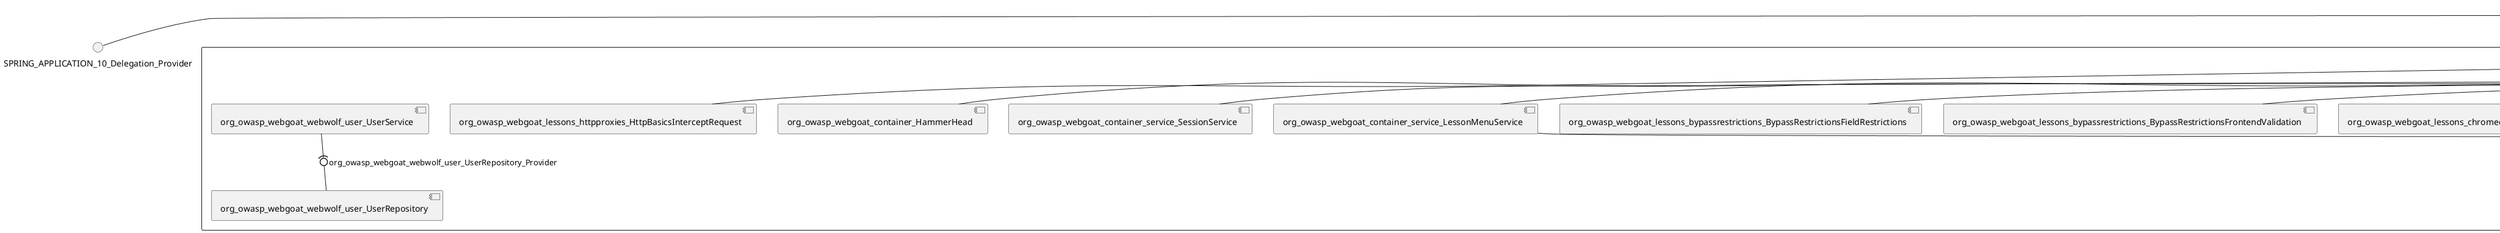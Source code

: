 @startuml
skinparam fixCircleLabelOverlapping true
skinparam componentStyle uml2
() SPRING_APPLICATION_10_Delegation_Provider
() SPRING_APPLICATION_11_Delegation_Provider
() SPRING_APPLICATION_2_Delegation_Provider
() SPRING_APPLICATION_3_Delegation_Provider
() SPRING_APPLICATION_4_Delegation_Provider
() SPRING_APPLICATION_5_Delegation_Provider
() SPRING_APPLICATION_6_Delegation_Provider
() SPRING_APPLICATION_7_Delegation_Provider
() SPRING_APPLICATION_8_Delegation_Provider
() SPRING_APPLICATION_9_Delegation_Provider
() SPRING_APPLICATION_BypassRestrictions_FieldRestrictions_POST_Delegation_Provider
() SPRING_APPLICATION_BypassRestrictions_frontendValidation_POST_Delegation_Provider
() SPRING_APPLICATION_ChromeDevTools_dummy_POST_Delegation_Provider
() SPRING_APPLICATION_ChromeDevTools_network_POST_Delegation_Provider
() SPRING_APPLICATION_CrossSiteScriptingStored_stored_xss_POST_Delegation_Provider
() SPRING_APPLICATION_CrossSiteScriptingStored_stored_xss_follow_up_POST_Delegation_Provider
() SPRING_APPLICATION_CrossSiteScripting_attack1_POST_Delegation_Provider
() SPRING_APPLICATION_CrossSiteScripting_attack3_POST_Delegation_Provider
() SPRING_APPLICATION_CrossSiteScripting_attack4_POST_Delegation_Provider
() SPRING_APPLICATION_CrossSiteScripting_attack5a_GET_Delegation_Provider
() SPRING_APPLICATION_CrossSiteScripting_attack6a_POST_Delegation_Provider
() SPRING_APPLICATION_CrossSiteScripting_dom_follow_up_POST_Delegation_Provider
() SPRING_APPLICATION_CrossSiteScripting_phone_home_xss_POST_Delegation_Provider
() SPRING_APPLICATION_CrossSiteScripting_quiz_GET_POST_Delegation_Provider
() SPRING_APPLICATION_Delegation_Provider
() SPRING_APPLICATION_GET_10_Delegation_Provider
() SPRING_APPLICATION_GET_11_Delegation_Provider
() SPRING_APPLICATION_GET_12_Delegation_Provider
() SPRING_APPLICATION_GET_13_Delegation_Provider
() SPRING_APPLICATION_GET_14_Delegation_Provider
() SPRING_APPLICATION_GET_2_Delegation_Provider
() SPRING_APPLICATION_GET_3_Delegation_Provider
() SPRING_APPLICATION_GET_4_Delegation_Provider
() SPRING_APPLICATION_GET_5_Delegation_Provider
() SPRING_APPLICATION_GET_6_Delegation_Provider
() SPRING_APPLICATION_GET_7_Delegation_Provider
() SPRING_APPLICATION_GET_8_Delegation_Provider
() SPRING_APPLICATION_GET_9_Delegation_Provider
() SPRING_APPLICATION_GET_Delegation_Provider
() SPRING_APPLICATION_HtmlTampering_task_POST_Delegation_Provider
() SPRING_APPLICATION_HttpBasics_attack1_POST_Delegation_Provider
() SPRING_APPLICATION_HttpBasics_attack2_POST_Delegation_Provider
() SPRING_APPLICATION_IDOR_diff_attributes_POST_Delegation_Provider
() SPRING_APPLICATION_IDOR_login_POST_Delegation_Provider
() SPRING_APPLICATION_IDOR_profile_alt_path_POST_Delegation_Provider
() SPRING_APPLICATION_InsecureDeserialization_task_POST_Delegation_Provider
() SPRING_APPLICATION_InsecureLogin_Delegation_Provider
() SPRING_APPLICATION_JWT_decode_POST_Delegation_Provider
() SPRING_APPLICATION_JWT_jku_Delegation_Provider
() SPRING_APPLICATION_JWT_kid_Delegation_Provider
() SPRING_APPLICATION_JWT_quiz_GET_POST_Delegation_Provider
() SPRING_APPLICATION_JWT_refresh_Delegation_Provider
() SPRING_APPLICATION_JWT_secret_POST_Delegation_Provider
() SPRING_APPLICATION_JWT_votings_Delegation_Provider
() SPRING_APPLICATION_LogSpoofing_log_bleeding_POST_Delegation_Provider
() SPRING_APPLICATION_LogSpoofing_log_spoofing_POST_Delegation_Provider
() SPRING_APPLICATION_POST_10_Delegation_Provider
() SPRING_APPLICATION_POST_11_Delegation_Provider
() SPRING_APPLICATION_POST_12_Delegation_Provider
() SPRING_APPLICATION_POST_13_Delegation_Provider
() SPRING_APPLICATION_POST_14_Delegation_Provider
() SPRING_APPLICATION_POST_15_Delegation_Provider
() SPRING_APPLICATION_POST_16_Delegation_Provider
() SPRING_APPLICATION_POST_17_Delegation_Provider
() SPRING_APPLICATION_POST_18_Delegation_Provider
() SPRING_APPLICATION_POST_2_Delegation_Provider
() SPRING_APPLICATION_POST_3_Delegation_Provider
() SPRING_APPLICATION_POST_4_Delegation_Provider
() SPRING_APPLICATION_POST_5_Delegation_Provider
() SPRING_APPLICATION_POST_6_Delegation_Provider
() SPRING_APPLICATION_POST_7_Delegation_Provider
() SPRING_APPLICATION_POST_8_Delegation_Provider
() SPRING_APPLICATION_POST_9_Delegation_Provider
() SPRING_APPLICATION_POST_Delegation_Provider
() SPRING_APPLICATION_PUT_Delegation_Provider
() SPRING_APPLICATION_PasswordReset_ForgotPassword_create_password_reset_link_POST_Delegation_Provider
() SPRING_APPLICATION_PasswordReset_SecurityQuestions_POST_Delegation_Provider
() SPRING_APPLICATION_PasswordReset_reset_Delegation_Provider
() SPRING_APPLICATION_PasswordReset_simple_mail_reset_POST_Delegation_Provider
() SPRING_APPLICATION_PathTraversal_profile_picture_GET_Delegation_Provider
() SPRING_APPLICATION_PathTraversal_profile_picture_fix_GET_Delegation_Provider
() SPRING_APPLICATION_PathTraversal_profile_upload_POST_Delegation_Provider
() SPRING_APPLICATION_PathTraversal_profile_upload_fix_POST_Delegation_Provider
() SPRING_APPLICATION_PathTraversal_profile_upload_remove_user_input_POST_Delegation_Provider
() SPRING_APPLICATION_PathTraversal_random_POST_Delegation_Provider
() SPRING_APPLICATION_PathTraversal_random_picture_GET_Delegation_Provider
() SPRING_APPLICATION_PathTraversal_zip_slip_Delegation_Provider
() SPRING_APPLICATION_SSRF_task1_POST_Delegation_Provider
() SPRING_APPLICATION_SSRF_task2_POST_Delegation_Provider
() SPRING_APPLICATION_SecurePasswords_assignment_POST_Delegation_Provider
() SPRING_APPLICATION_SqlInjectionAdvanced_attack6a_POST_Delegation_Provider
() SPRING_APPLICATION_SqlInjectionAdvanced_attack6b_POST_Delegation_Provider
() SPRING_APPLICATION_SqlInjectionAdvanced_challenge_Login_POST_Delegation_Provider
() SPRING_APPLICATION_SqlInjectionAdvanced_challenge_PUT_Delegation_Provider
() SPRING_APPLICATION_SqlInjectionAdvanced_quiz_GET_POST_Delegation_Provider
() SPRING_APPLICATION_SqlInjectionMitigations_attack10a_POST_Delegation_Provider
() SPRING_APPLICATION_SqlInjectionMitigations_attack10b_POST_Delegation_Provider
() SPRING_APPLICATION_SqlInjectionMitigations_attack12a_POST_Delegation_Provider
() SPRING_APPLICATION_SqlInjectionMitigations_servers_GET_Delegation_Provider
() SPRING_APPLICATION_SqlInjection_assignment5a_POST_Delegation_Provider
() SPRING_APPLICATION_SqlInjection_assignment5b_POST_Delegation_Provider
() SPRING_APPLICATION_SqlInjection_attack10_POST_Delegation_Provider
() SPRING_APPLICATION_SqlInjection_attack2_POST_Delegation_Provider
() SPRING_APPLICATION_SqlInjection_attack3_POST_Delegation_Provider
() SPRING_APPLICATION_SqlInjection_attack4_POST_Delegation_Provider
() SPRING_APPLICATION_SqlInjection_attack5_POST_Delegation_Provider
() SPRING_APPLICATION_SqlInjection_attack8_POST_Delegation_Provider
() SPRING_APPLICATION_SqlInjection_attack9_POST_Delegation_Provider
() SPRING_APPLICATION_SqlOnlyInputValidationOnKeywords_attack_POST_Delegation_Provider
() SPRING_APPLICATION_SqlOnlyInputValidation_attack_POST_Delegation_Provider
() SPRING_APPLICATION_VulnerableComponents_attack1_POST_Delegation_Provider
() SPRING_APPLICATION_WebWolf_GET_Delegation_Provider
() SPRING_APPLICATION_WebWolf_landing_Delegation_Provider
() SPRING_APPLICATION_WebWolf_mail_Delegation_Provider
() SPRING_APPLICATION_challenge_1_POST_Delegation_Provider
() SPRING_APPLICATION_challenge_5_POST_Delegation_Provider
() SPRING_APPLICATION_challenge_7_Delegation_Provider
() SPRING_APPLICATION_challenge_8_Delegation_Provider
() SPRING_APPLICATION_challenge_logo_Delegation_Provider
() SPRING_APPLICATION_cia_quiz_GET_POST_Delegation_Provider
() SPRING_APPLICATION_clientSideFiltering_attack1_POST_Delegation_Provider
() SPRING_APPLICATION_clientSideFiltering_challenge_store_coupons_GET_Delegation_Provider
() SPRING_APPLICATION_clientSideFiltering_getItForFree_POST_Delegation_Provider
() SPRING_APPLICATION_clientSideFiltering_salaries_GET_Delegation_Provider
() SPRING_APPLICATION_crypto_encoding_basic_auth_POST_Delegation_Provider
() SPRING_APPLICATION_crypto_encoding_xor_POST_Delegation_Provider
() SPRING_APPLICATION_crypto_hashing_POST_Delegation_Provider
() SPRING_APPLICATION_crypto_secure_defaults_POST_Delegation_Provider
() SPRING_APPLICATION_crypto_signing_verify_POST_Delegation_Provider
() SPRING_APPLICATION_csrf_feedback_message_POST_Delegation_Provider
() SPRING_APPLICATION_csrf_review_POST_Delegation_Provider
() SPRING_APPLICATION_files_GET_Delegation_Provider
() SPRING_APPLICATION_fileupload_POST_Delegation_Provider
() SPRING_APPLICATION_jwt_Delegation_Provider
() SPRING_APPLICATION_landing_Delegation_Provider
() SPRING_APPLICATION_lesson_template_Delegation_Provider
() SPRING_APPLICATION_login_oauth_mvc_GET_Delegation_Provider
() SPRING_APPLICATION_mail_DELETE_GET_POST_Delegation_Provider
() SPRING_APPLICATION_register_mvc_POST_Delegation_Provider
() SPRING_APPLICATION_registration_GET_Delegation_Provider
() SPRING_APPLICATION_requests_GET_Delegation_Provider
() SPRING_APPLICATION_scoreboard_data_GET_Delegation_Provider
() SPRING_APPLICATION_server_directory_GET_Delegation_Provider
() SPRING_APPLICATION_service_debug_labels_mvc_Delegation_Provider
() SPRING_APPLICATION_service_lessonoverview_mvc_GET_Delegation_Provider
() SPRING_APPLICATION_xxe_comments_GET_Delegation_Provider
rectangle System {
[org_owasp_webgoat_container_HammerHead] [[webgoat-webgoat.repository#_yXKH-KxnEe-xWdSGzVNTvw]]
[org_owasp_webgoat_container_WebWolfRedirect] [[webgoat-webgoat.repository#_yXKH-KxnEe-xWdSGzVNTvw]]
[org_owasp_webgoat_container_controller_StartLesson] [[webgoat-webgoat.repository#_yXKH-KxnEe-xWdSGzVNTvw]]
[org_owasp_webgoat_container_controller_Welcome] [[webgoat-webgoat.repository#_yXKH-KxnEe-xWdSGzVNTvw]]
[org_owasp_webgoat_container_i18n_PluginMessages_Provider] [[webgoat-webgoat.repository#_yXKH-KxnEe-xWdSGzVNTvw]]
[org_owasp_webgoat_container_report_ReportCardController] [[webgoat-webgoat.repository#_yXKH-KxnEe-xWdSGzVNTvw]]
[org_owasp_webgoat_container_service_EnvironmentService] [[webgoat-webgoat.repository#_yXKH-KxnEe-xWdSGzVNTvw]]
[org_owasp_webgoat_container_service_HintService] [[webgoat-webgoat.repository#_yXKH-KxnEe-xWdSGzVNTvw]]
[org_owasp_webgoat_container_service_LabelDebugService] [[webgoat-webgoat.repository#_yXKH-KxnEe-xWdSGzVNTvw]]
[org_owasp_webgoat_container_service_LabelService] [[webgoat-webgoat.repository#_yXKH-KxnEe-xWdSGzVNTvw]]
[org_owasp_webgoat_container_service_LessonInfoService] [[webgoat-webgoat.repository#_yXKH-KxnEe-xWdSGzVNTvw]]
[org_owasp_webgoat_container_service_LessonMenuService] [[webgoat-webgoat.repository#_yXKH-KxnEe-xWdSGzVNTvw]]
[org_owasp_webgoat_container_service_LessonProgressService] [[webgoat-webgoat.repository#_yXKH-KxnEe-xWdSGzVNTvw]]
[org_owasp_webgoat_container_service_RestartLessonService] [[webgoat-webgoat.repository#_yXKH-KxnEe-xWdSGzVNTvw]]
[org_owasp_webgoat_container_service_SessionService] [[webgoat-webgoat.repository#_yXKH-KxnEe-xWdSGzVNTvw]]
[org_owasp_webgoat_container_session_LessonSession_Provider] [[webgoat-webgoat.repository#_yXKH-KxnEe-xWdSGzVNTvw]]
[org_owasp_webgoat_container_users_RegistrationController] [[webgoat-webgoat.repository#_yXKH-KxnEe-xWdSGzVNTvw]]
[org_owasp_webgoat_container_users_Scoreboard] [[webgoat-webgoat.repository#_yXKH-KxnEe-xWdSGzVNTvw]]
[org_owasp_webgoat_container_users_UserProgressRepository] [[webgoat-webgoat.repository#_yXKH-KxnEe-xWdSGzVNTvw]]
[org_owasp_webgoat_container_users_UserRepository] [[webgoat-webgoat.repository#_yXKH-KxnEe-xWdSGzVNTvw]]
[org_owasp_webgoat_container_users_UserService] [[webgoat-webgoat.repository#_yXKH-KxnEe-xWdSGzVNTvw]]
[org_owasp_webgoat_lessons_authbypass_VerifyAccount] [[webgoat-webgoat.repository#_yXKH-KxnEe-xWdSGzVNTvw]]
[org_owasp_webgoat_lessons_bypassrestrictions_BypassRestrictionsFieldRestrictions] [[webgoat-webgoat.repository#_yXKH-KxnEe-xWdSGzVNTvw]]
[org_owasp_webgoat_lessons_bypassrestrictions_BypassRestrictionsFrontendValidation] [[webgoat-webgoat.repository#_yXKH-KxnEe-xWdSGzVNTvw]]
[org_owasp_webgoat_lessons_challenges_FlagController] [[webgoat-webgoat.repository#_yXKH-KxnEe-xWdSGzVNTvw]]
[org_owasp_webgoat_lessons_challenges_challenge1_Assignment1] [[webgoat-webgoat.repository#_yXKH-KxnEe-xWdSGzVNTvw]]
[org_owasp_webgoat_lessons_challenges_challenge1_ImageServlet] [[webgoat-webgoat.repository#_yXKH-KxnEe-xWdSGzVNTvw]]
[org_owasp_webgoat_lessons_challenges_challenge5_Assignment5] [[webgoat-webgoat.repository#_yXKH-KxnEe-xWdSGzVNTvw]]
[org_owasp_webgoat_lessons_challenges_challenge7_Assignment7] [[webgoat-webgoat.repository#_yXKH-KxnEe-xWdSGzVNTvw]]
[org_owasp_webgoat_lessons_challenges_challenge8_Assignment8] [[webgoat-webgoat.repository#_yXKH-KxnEe-xWdSGzVNTvw]]
[org_owasp_webgoat_lessons_chromedevtools_NetworkDummy] [[webgoat-webgoat.repository#_yXKH-KxnEe-xWdSGzVNTvw]]
[org_owasp_webgoat_lessons_chromedevtools_NetworkLesson] [[webgoat-webgoat.repository#_yXKH-KxnEe-xWdSGzVNTvw]]
[org_owasp_webgoat_lessons_cia_CIAQuiz] [[webgoat-webgoat.repository#_yXKH-KxnEe-xWdSGzVNTvw]]
[org_owasp_webgoat_lessons_clientsidefiltering_ClientSideFilteringAssignment] [[webgoat-webgoat.repository#_yXKH-KxnEe-xWdSGzVNTvw]]
[org_owasp_webgoat_lessons_clientsidefiltering_ClientSideFilteringFreeAssignment] [[webgoat-webgoat.repository#_yXKH-KxnEe-xWdSGzVNTvw]]
[org_owasp_webgoat_lessons_clientsidefiltering_Salaries] [[webgoat-webgoat.repository#_yXKH-KxnEe-xWdSGzVNTvw]]
[org_owasp_webgoat_lessons_clientsidefiltering_ShopEndpoint] [[webgoat-webgoat.repository#_yXKH-KxnEe-xWdSGzVNTvw]]
[org_owasp_webgoat_lessons_cryptography_EncodingAssignment] [[webgoat-webgoat.repository#_yXKH-KxnEe-xWdSGzVNTvw]]
[org_owasp_webgoat_lessons_cryptography_HashingAssignment] [[webgoat-webgoat.repository#_yXKH-KxnEe-xWdSGzVNTvw]]
[org_owasp_webgoat_lessons_cryptography_SecureDefaultsAssignment] [[webgoat-webgoat.repository#_yXKH-KxnEe-xWdSGzVNTvw]]
[org_owasp_webgoat_lessons_cryptography_SigningAssignment] [[webgoat-webgoat.repository#_yXKH-KxnEe-xWdSGzVNTvw]]
[org_owasp_webgoat_lessons_cryptography_XOREncodingAssignment] [[webgoat-webgoat.repository#_yXKH-KxnEe-xWdSGzVNTvw]]
[org_owasp_webgoat_lessons_csrf_CSRFConfirmFlag1] [[webgoat-webgoat.repository#_yXKH-KxnEe-xWdSGzVNTvw]]
[org_owasp_webgoat_lessons_csrf_CSRFFeedback] [[webgoat-webgoat.repository#_yXKH-KxnEe-xWdSGzVNTvw]]
[org_owasp_webgoat_lessons_csrf_CSRFGetFlag] [[webgoat-webgoat.repository#_yXKH-KxnEe-xWdSGzVNTvw]]
[org_owasp_webgoat_lessons_csrf_CSRFLogin] [[webgoat-webgoat.repository#_yXKH-KxnEe-xWdSGzVNTvw]]
[org_owasp_webgoat_lessons_csrf_ForgedReviews] [[webgoat-webgoat.repository#_yXKH-KxnEe-xWdSGzVNTvw]]
[org_owasp_webgoat_lessons_csrf_ObjectMapper_Provider] [[webgoat-webgoat.repository#_yXKH-KxnEe-xWdSGzVNTvw]]
[org_owasp_webgoat_lessons_deserialization_InsecureDeserializationTask] [[webgoat-webgoat.repository#_yXKH-KxnEe-xWdSGzVNTvw]]
[org_owasp_webgoat_lessons_hijacksession_HijackSessionAssignment] [[webgoat-webgoat.repository#_yXKH-KxnEe-xWdSGzVNTvw]]
[org_owasp_webgoat_lessons_hijacksession_cas_HijackSessionAuthenticationProvider] [[webgoat-webgoat.repository#_yXKH-KxnEe-xWdSGzVNTvw]]
[org_owasp_webgoat_lessons_htmltampering_HtmlTamperingTask] [[webgoat-webgoat.repository#_yXKH-KxnEe-xWdSGzVNTvw]]
[org_owasp_webgoat_lessons_httpbasics_HttpBasicsLesson] [[webgoat-webgoat.repository#_yXKH-KxnEe-xWdSGzVNTvw]]
[org_owasp_webgoat_lessons_httpbasics_HttpBasicsQuiz] [[webgoat-webgoat.repository#_yXKH-KxnEe-xWdSGzVNTvw]]
[org_owasp_webgoat_lessons_httpproxies_HttpBasicsInterceptRequest] [[webgoat-webgoat.repository#_yXKH-KxnEe-xWdSGzVNTvw]]
[org_owasp_webgoat_lessons_idor_IDORDiffAttributes] [[webgoat-webgoat.repository#_yXKH-KxnEe-xWdSGzVNTvw]]
[org_owasp_webgoat_lessons_idor_IDOREditOtherProfile] [[webgoat-webgoat.repository#_yXKH-KxnEe-xWdSGzVNTvw]]
[org_owasp_webgoat_lessons_idor_IDORLogin] [[webgoat-webgoat.repository#_yXKH-KxnEe-xWdSGzVNTvw]]
[org_owasp_webgoat_lessons_idor_IDORViewOtherProfile] [[webgoat-webgoat.repository#_yXKH-KxnEe-xWdSGzVNTvw]]
[org_owasp_webgoat_lessons_idor_IDORViewOwnProfile] [[webgoat-webgoat.repository#_yXKH-KxnEe-xWdSGzVNTvw]]
[org_owasp_webgoat_lessons_idor_IDORViewOwnProfileAltUrl] [[webgoat-webgoat.repository#_yXKH-KxnEe-xWdSGzVNTvw]]
[org_owasp_webgoat_lessons_insecurelogin_InsecureLoginTask] [[webgoat-webgoat.repository#_yXKH-KxnEe-xWdSGzVNTvw]]
[org_owasp_webgoat_lessons_jwt_JWTDecodeEndpoint] [[webgoat-webgoat.repository#_yXKH-KxnEe-xWdSGzVNTvw]]
[org_owasp_webgoat_lessons_jwt_JWTQuiz] [[webgoat-webgoat.repository#_yXKH-KxnEe-xWdSGzVNTvw]]
[org_owasp_webgoat_lessons_jwt_JWTRefreshEndpoint] [[webgoat-webgoat.repository#_yXKH-KxnEe-xWdSGzVNTvw]]
[org_owasp_webgoat_lessons_jwt_JWTSecretKeyEndpoint] [[webgoat-webgoat.repository#_yXKH-KxnEe-xWdSGzVNTvw]]
[org_owasp_webgoat_lessons_jwt_JWTVotesEndpoint] [[webgoat-webgoat.repository#_yXKH-KxnEe-xWdSGzVNTvw]]
[org_owasp_webgoat_lessons_jwt_claimmisuse_JWTHeaderJKUEndpoint] [[webgoat-webgoat.repository#_yXKH-KxnEe-xWdSGzVNTvw]]
[org_owasp_webgoat_lessons_jwt_claimmisuse_JWTHeaderKIDEndpoint] [[webgoat-webgoat.repository#_yXKH-KxnEe-xWdSGzVNTvw]]
[org_owasp_webgoat_lessons_lessontemplate_SampleAttack] [[webgoat-webgoat.repository#_yXKH-KxnEe-xWdSGzVNTvw]]
[org_owasp_webgoat_lessons_logging_LogBleedingTask] [[webgoat-webgoat.repository#_yXKH-KxnEe-xWdSGzVNTvw]]
[org_owasp_webgoat_lessons_logging_LogSpoofingTask] [[webgoat-webgoat.repository#_yXKH-KxnEe-xWdSGzVNTvw]]
[org_owasp_webgoat_lessons_missingac_MissingFunctionACHiddenMenus] [[webgoat-webgoat.repository#_yXKH-KxnEe-xWdSGzVNTvw]]
[org_owasp_webgoat_lessons_missingac_MissingFunctionACUsers] [[webgoat-webgoat.repository#_yXKH-KxnEe-xWdSGzVNTvw]]
[org_owasp_webgoat_lessons_missingac_MissingFunctionACYourHash] [[webgoat-webgoat.repository#_yXKH-KxnEe-xWdSGzVNTvw]]
[org_owasp_webgoat_lessons_missingac_MissingFunctionACYourHashAdmin] [[webgoat-webgoat.repository#_yXKH-KxnEe-xWdSGzVNTvw]]
[org_owasp_webgoat_lessons_passwordreset_QuestionsAssignment] [[webgoat-webgoat.repository#_yXKH-KxnEe-xWdSGzVNTvw]]
[org_owasp_webgoat_lessons_passwordreset_ResetLinkAssignment] [[webgoat-webgoat.repository#_yXKH-KxnEe-xWdSGzVNTvw]]
[org_owasp_webgoat_lessons_passwordreset_ResetLinkAssignmentForgotPassword] [[webgoat-webgoat.repository#_yXKH-KxnEe-xWdSGzVNTvw]]
[org_owasp_webgoat_lessons_passwordreset_SecurityQuestionAssignment] [[webgoat-webgoat.repository#_yXKH-KxnEe-xWdSGzVNTvw]]
[org_owasp_webgoat_lessons_passwordreset_SimpleMailAssignment] [[webgoat-webgoat.repository#_yXKH-KxnEe-xWdSGzVNTvw]]
[org_owasp_webgoat_lessons_passwordreset_TriedQuestions] [[webgoat-webgoat.repository#_yXKH-KxnEe-xWdSGzVNTvw]]
[org_owasp_webgoat_lessons_pathtraversal_ProfileUpload] [[webgoat-webgoat.repository#_yXKH-KxnEe-xWdSGzVNTvw]]
[org_owasp_webgoat_lessons_pathtraversal_ProfileUploadFix] [[webgoat-webgoat.repository#_yXKH-KxnEe-xWdSGzVNTvw]]
[org_owasp_webgoat_lessons_pathtraversal_ProfileUploadRemoveUserInput] [[webgoat-webgoat.repository#_yXKH-KxnEe-xWdSGzVNTvw]]
[org_owasp_webgoat_lessons_pathtraversal_ProfileUploadRetrieval] [[webgoat-webgoat.repository#_yXKH-KxnEe-xWdSGzVNTvw]]
[org_owasp_webgoat_lessons_pathtraversal_ProfileZipSlip] [[webgoat-webgoat.repository#_yXKH-KxnEe-xWdSGzVNTvw]]
[org_owasp_webgoat_lessons_securepasswords_SecurePasswordsAssignment] [[webgoat-webgoat.repository#_yXKH-KxnEe-xWdSGzVNTvw]]
[org_owasp_webgoat_lessons_spoofcookie_SpoofCookieAssignment] [[webgoat-webgoat.repository#_yXKH-KxnEe-xWdSGzVNTvw]]
[org_owasp_webgoat_lessons_sqlinjection_advanced_SqlInjectionChallenge] [[webgoat-webgoat.repository#_yXKH-KxnEe-xWdSGzVNTvw]]
[org_owasp_webgoat_lessons_sqlinjection_advanced_SqlInjectionChallengeLogin] [[webgoat-webgoat.repository#_yXKH-KxnEe-xWdSGzVNTvw]]
[org_owasp_webgoat_lessons_sqlinjection_advanced_SqlInjectionLesson6a] [[webgoat-webgoat.repository#_yXKH-KxnEe-xWdSGzVNTvw]]
[org_owasp_webgoat_lessons_sqlinjection_advanced_SqlInjectionLesson6b] [[webgoat-webgoat.repository#_yXKH-KxnEe-xWdSGzVNTvw]]
[org_owasp_webgoat_lessons_sqlinjection_advanced_SqlInjectionQuiz] [[webgoat-webgoat.repository#_yXKH-KxnEe-xWdSGzVNTvw]]
[org_owasp_webgoat_lessons_sqlinjection_introduction_SqlInjectionLesson10] [[webgoat-webgoat.repository#_yXKH-KxnEe-xWdSGzVNTvw]]
[org_owasp_webgoat_lessons_sqlinjection_introduction_SqlInjectionLesson2] [[webgoat-webgoat.repository#_yXKH-KxnEe-xWdSGzVNTvw]]
[org_owasp_webgoat_lessons_sqlinjection_introduction_SqlInjectionLesson3] [[webgoat-webgoat.repository#_yXKH-KxnEe-xWdSGzVNTvw]]
[org_owasp_webgoat_lessons_sqlinjection_introduction_SqlInjectionLesson4] [[webgoat-webgoat.repository#_yXKH-KxnEe-xWdSGzVNTvw]]
[org_owasp_webgoat_lessons_sqlinjection_introduction_SqlInjectionLesson5] [[webgoat-webgoat.repository#_yXKH-KxnEe-xWdSGzVNTvw]]
[org_owasp_webgoat_lessons_sqlinjection_introduction_SqlInjectionLesson5a] [[webgoat-webgoat.repository#_yXKH-KxnEe-xWdSGzVNTvw]]
[org_owasp_webgoat_lessons_sqlinjection_introduction_SqlInjectionLesson5b] [[webgoat-webgoat.repository#_yXKH-KxnEe-xWdSGzVNTvw]]
[org_owasp_webgoat_lessons_sqlinjection_introduction_SqlInjectionLesson8] [[webgoat-webgoat.repository#_yXKH-KxnEe-xWdSGzVNTvw]]
[org_owasp_webgoat_lessons_sqlinjection_introduction_SqlInjectionLesson9] [[webgoat-webgoat.repository#_yXKH-KxnEe-xWdSGzVNTvw]]
[org_owasp_webgoat_lessons_sqlinjection_mitigation_Servers] [[webgoat-webgoat.repository#_yXKH-KxnEe-xWdSGzVNTvw]]
[org_owasp_webgoat_lessons_sqlinjection_mitigation_SqlInjectionLesson10a] [[webgoat-webgoat.repository#_yXKH-KxnEe-xWdSGzVNTvw]]
[org_owasp_webgoat_lessons_sqlinjection_mitigation_SqlInjectionLesson10b] [[webgoat-webgoat.repository#_yXKH-KxnEe-xWdSGzVNTvw]]
[org_owasp_webgoat_lessons_sqlinjection_mitigation_SqlInjectionLesson13] [[webgoat-webgoat.repository#_yXKH-KxnEe-xWdSGzVNTvw]]
[org_owasp_webgoat_lessons_sqlinjection_mitigation_SqlOnlyInputValidation] [[webgoat-webgoat.repository#_yXKH-KxnEe-xWdSGzVNTvw]]
[org_owasp_webgoat_lessons_sqlinjection_mitigation_SqlOnlyInputValidationOnKeywords] [[webgoat-webgoat.repository#_yXKH-KxnEe-xWdSGzVNTvw]]
[org_owasp_webgoat_lessons_ssrf_SSRFTask1] [[webgoat-webgoat.repository#_yXKH-KxnEe-xWdSGzVNTvw]]
[org_owasp_webgoat_lessons_ssrf_SSRFTask2] [[webgoat-webgoat.repository#_yXKH-KxnEe-xWdSGzVNTvw]]
[org_owasp_webgoat_lessons_vulnerablecomponents_VulnerableComponentsLesson] [[webgoat-webgoat.repository#_yXKH-KxnEe-xWdSGzVNTvw]]
[org_owasp_webgoat_lessons_webwolfintroduction_LandingAssignment] [[webgoat-webgoat.repository#_yXKH-KxnEe-xWdSGzVNTvw]]
[org_owasp_webgoat_lessons_webwolfintroduction_MailAssignment] [[webgoat-webgoat.repository#_yXKH-KxnEe-xWdSGzVNTvw]]
[org_owasp_webgoat_lessons_xss_CrossSiteScriptingLesson1] [[webgoat-webgoat.repository#_yXKH-KxnEe-xWdSGzVNTvw]]
[org_owasp_webgoat_lessons_xss_CrossSiteScriptingLesson5a] [[webgoat-webgoat.repository#_yXKH-KxnEe-xWdSGzVNTvw]]
[org_owasp_webgoat_lessons_xss_CrossSiteScriptingLesson6a] [[webgoat-webgoat.repository#_yXKH-KxnEe-xWdSGzVNTvw]]
[org_owasp_webgoat_lessons_xss_CrossSiteScriptingQuiz] [[webgoat-webgoat.repository#_yXKH-KxnEe-xWdSGzVNTvw]]
[org_owasp_webgoat_lessons_xss_DOMCrossSiteScripting] [[webgoat-webgoat.repository#_yXKH-KxnEe-xWdSGzVNTvw]]
[org_owasp_webgoat_lessons_xss_DOMCrossSiteScriptingVerifier] [[webgoat-webgoat.repository#_yXKH-KxnEe-xWdSGzVNTvw]]
[org_owasp_webgoat_lessons_xss_mitigation_CrossSiteScriptingLesson3] [[webgoat-webgoat.repository#_yXKH-KxnEe-xWdSGzVNTvw]]
[org_owasp_webgoat_lessons_xss_mitigation_CrossSiteScriptingLesson4] [[webgoat-webgoat.repository#_yXKH-KxnEe-xWdSGzVNTvw]]
[org_owasp_webgoat_lessons_xss_stored_StoredCrossSiteScriptingVerifier] [[webgoat-webgoat.repository#_yXKH-KxnEe-xWdSGzVNTvw]]
[org_owasp_webgoat_lessons_xss_stored_StoredXssComments] [[webgoat-webgoat.repository#_yXKH-KxnEe-xWdSGzVNTvw]]
[org_owasp_webgoat_lessons_xxe_BlindSendFileAssignment] [[webgoat-webgoat.repository#_yXKH-KxnEe-xWdSGzVNTvw]]
[org_owasp_webgoat_lessons_xxe_CommentsEndpoint] [[webgoat-webgoat.repository#_yXKH-KxnEe-xWdSGzVNTvw]]
[org_owasp_webgoat_lessons_xxe_ContentTypeAssignment] [[webgoat-webgoat.repository#_yXKH-KxnEe-xWdSGzVNTvw]]
[org_owasp_webgoat_lessons_xxe_SimpleXXE] [[webgoat-webgoat.repository#_yXKH-KxnEe-xWdSGzVNTvw]]
[org_owasp_webgoat_webwolf_FileServer] [[webgoat-webgoat.repository#_yXKH-KxnEe-xWdSGzVNTvw]]
[org_owasp_webgoat_webwolf_jwt_JWTController] [[webgoat-webgoat.repository#_yXKH-KxnEe-xWdSGzVNTvw]]
[org_owasp_webgoat_webwolf_mailbox_MailboxController] [[webgoat-webgoat.repository#_yXKH-KxnEe-xWdSGzVNTvw]]
[org_owasp_webgoat_webwolf_mailbox_MailboxRepository] [[webgoat-webgoat.repository#_yXKH-KxnEe-xWdSGzVNTvw]]
[org_owasp_webgoat_webwolf_requests_LandingPage] [[webgoat-webgoat.repository#_yXKH-KxnEe-xWdSGzVNTvw]]
[org_owasp_webgoat_webwolf_requests_Requests] [[webgoat-webgoat.repository#_yXKH-KxnEe-xWdSGzVNTvw]]
[org_owasp_webgoat_webwolf_user_UserRepository] [[webgoat-webgoat.repository#_yXKH-KxnEe-xWdSGzVNTvw]]
[org_owasp_webgoat_webwolf_user_UserService] [[webgoat-webgoat.repository#_yXKH-KxnEe-xWdSGzVNTvw]]
port SPRING_APPLICATION_10_Provider
SPRING_APPLICATION_10_Delegation_Provider - SPRING_APPLICATION_10_Provider
SPRING_APPLICATION_10_Provider - [org_owasp_webgoat_webwolf_FileServer]
port SPRING_APPLICATION_11_Provider
SPRING_APPLICATION_11_Delegation_Provider - SPRING_APPLICATION_11_Provider
SPRING_APPLICATION_11_Provider - [org_owasp_webgoat_container_service_LabelDebugService]
port SPRING_APPLICATION_2_Provider
SPRING_APPLICATION_2_Delegation_Provider - SPRING_APPLICATION_2_Provider
SPRING_APPLICATION_2_Provider - [org_owasp_webgoat_lessons_httpproxies_HttpBasicsInterceptRequest]
port SPRING_APPLICATION_3_Provider
SPRING_APPLICATION_3_Delegation_Provider - SPRING_APPLICATION_3_Provider
SPRING_APPLICATION_3_Provider - [org_owasp_webgoat_lessons_cryptography_HashingAssignment]
port SPRING_APPLICATION_4_Provider
SPRING_APPLICATION_4_Delegation_Provider - SPRING_APPLICATION_4_Provider
SPRING_APPLICATION_4_Provider - [org_owasp_webgoat_container_HammerHead]
port SPRING_APPLICATION_5_Provider
SPRING_APPLICATION_5_Delegation_Provider - SPRING_APPLICATION_5_Provider
SPRING_APPLICATION_5_Provider - [org_owasp_webgoat_container_service_SessionService]
port SPRING_APPLICATION_6_Provider
SPRING_APPLICATION_6_Delegation_Provider - SPRING_APPLICATION_6_Provider
SPRING_APPLICATION_6_Provider - [org_owasp_webgoat_container_service_LessonMenuService]
port SPRING_APPLICATION_7_Provider
SPRING_APPLICATION_7_Delegation_Provider - SPRING_APPLICATION_7_Provider
SPRING_APPLICATION_7_Provider - [org_owasp_webgoat_lessons_xxe_SimpleXXE]
port SPRING_APPLICATION_8_Provider
SPRING_APPLICATION_8_Delegation_Provider - SPRING_APPLICATION_8_Provider
SPRING_APPLICATION_8_Provider - [org_owasp_webgoat_lessons_cryptography_SigningAssignment]
port SPRING_APPLICATION_9_Provider
SPRING_APPLICATION_9_Delegation_Provider - SPRING_APPLICATION_9_Provider
SPRING_APPLICATION_9_Provider - [org_owasp_webgoat_lessons_jwt_JWTSecretKeyEndpoint]
port SPRING_APPLICATION_BypassRestrictions_FieldRestrictions_POST_Provider
SPRING_APPLICATION_BypassRestrictions_FieldRestrictions_POST_Delegation_Provider - SPRING_APPLICATION_BypassRestrictions_FieldRestrictions_POST_Provider
SPRING_APPLICATION_BypassRestrictions_FieldRestrictions_POST_Provider - [org_owasp_webgoat_lessons_bypassrestrictions_BypassRestrictionsFieldRestrictions]
port SPRING_APPLICATION_BypassRestrictions_frontendValidation_POST_Provider
SPRING_APPLICATION_BypassRestrictions_frontendValidation_POST_Delegation_Provider - SPRING_APPLICATION_BypassRestrictions_frontendValidation_POST_Provider
SPRING_APPLICATION_BypassRestrictions_frontendValidation_POST_Provider - [org_owasp_webgoat_lessons_bypassrestrictions_BypassRestrictionsFrontendValidation]
port SPRING_APPLICATION_ChromeDevTools_dummy_POST_Provider
SPRING_APPLICATION_ChromeDevTools_dummy_POST_Delegation_Provider - SPRING_APPLICATION_ChromeDevTools_dummy_POST_Provider
SPRING_APPLICATION_ChromeDevTools_dummy_POST_Provider - [org_owasp_webgoat_lessons_chromedevtools_NetworkDummy]
port SPRING_APPLICATION_ChromeDevTools_network_POST_Provider
SPRING_APPLICATION_ChromeDevTools_network_POST_Delegation_Provider - SPRING_APPLICATION_ChromeDevTools_network_POST_Provider
SPRING_APPLICATION_ChromeDevTools_network_POST_Provider - [org_owasp_webgoat_lessons_chromedevtools_NetworkLesson]
port SPRING_APPLICATION_CrossSiteScriptingStored_stored_xss_POST_Provider
SPRING_APPLICATION_CrossSiteScriptingStored_stored_xss_POST_Delegation_Provider - SPRING_APPLICATION_CrossSiteScriptingStored_stored_xss_POST_Provider
SPRING_APPLICATION_CrossSiteScriptingStored_stored_xss_POST_Provider - [org_owasp_webgoat_lessons_xss_stored_StoredXssComments]
port SPRING_APPLICATION_CrossSiteScriptingStored_stored_xss_follow_up_POST_Provider
SPRING_APPLICATION_CrossSiteScriptingStored_stored_xss_follow_up_POST_Delegation_Provider - SPRING_APPLICATION_CrossSiteScriptingStored_stored_xss_follow_up_POST_Provider
SPRING_APPLICATION_CrossSiteScriptingStored_stored_xss_follow_up_POST_Provider - [org_owasp_webgoat_lessons_xss_stored_StoredCrossSiteScriptingVerifier]
port SPRING_APPLICATION_CrossSiteScripting_attack1_POST_Provider
SPRING_APPLICATION_CrossSiteScripting_attack1_POST_Delegation_Provider - SPRING_APPLICATION_CrossSiteScripting_attack1_POST_Provider
SPRING_APPLICATION_CrossSiteScripting_attack1_POST_Provider - [org_owasp_webgoat_lessons_xss_CrossSiteScriptingLesson1]
port SPRING_APPLICATION_CrossSiteScripting_attack3_POST_Provider
SPRING_APPLICATION_CrossSiteScripting_attack3_POST_Delegation_Provider - SPRING_APPLICATION_CrossSiteScripting_attack3_POST_Provider
SPRING_APPLICATION_CrossSiteScripting_attack3_POST_Provider - [org_owasp_webgoat_lessons_xss_mitigation_CrossSiteScriptingLesson3]
port SPRING_APPLICATION_CrossSiteScripting_attack4_POST_Provider
SPRING_APPLICATION_CrossSiteScripting_attack4_POST_Delegation_Provider - SPRING_APPLICATION_CrossSiteScripting_attack4_POST_Provider
SPRING_APPLICATION_CrossSiteScripting_attack4_POST_Provider - [org_owasp_webgoat_lessons_xss_mitigation_CrossSiteScriptingLesson4]
port SPRING_APPLICATION_CrossSiteScripting_attack5a_GET_Provider
SPRING_APPLICATION_CrossSiteScripting_attack5a_GET_Delegation_Provider - SPRING_APPLICATION_CrossSiteScripting_attack5a_GET_Provider
SPRING_APPLICATION_CrossSiteScripting_attack5a_GET_Provider - [org_owasp_webgoat_lessons_xss_CrossSiteScriptingLesson5a]
port SPRING_APPLICATION_CrossSiteScripting_attack6a_POST_Provider
SPRING_APPLICATION_CrossSiteScripting_attack6a_POST_Delegation_Provider - SPRING_APPLICATION_CrossSiteScripting_attack6a_POST_Provider
SPRING_APPLICATION_CrossSiteScripting_attack6a_POST_Provider - [org_owasp_webgoat_lessons_xss_CrossSiteScriptingLesson6a]
port SPRING_APPLICATION_CrossSiteScripting_dom_follow_up_POST_Provider
SPRING_APPLICATION_CrossSiteScripting_dom_follow_up_POST_Delegation_Provider - SPRING_APPLICATION_CrossSiteScripting_dom_follow_up_POST_Provider
SPRING_APPLICATION_CrossSiteScripting_dom_follow_up_POST_Provider - [org_owasp_webgoat_lessons_xss_DOMCrossSiteScriptingVerifier]
port SPRING_APPLICATION_CrossSiteScripting_phone_home_xss_POST_Provider
SPRING_APPLICATION_CrossSiteScripting_phone_home_xss_POST_Delegation_Provider - SPRING_APPLICATION_CrossSiteScripting_phone_home_xss_POST_Provider
SPRING_APPLICATION_CrossSiteScripting_phone_home_xss_POST_Provider - [org_owasp_webgoat_lessons_xss_DOMCrossSiteScripting]
port SPRING_APPLICATION_CrossSiteScripting_quiz_GET_POST_Provider
SPRING_APPLICATION_CrossSiteScripting_quiz_GET_POST_Delegation_Provider - SPRING_APPLICATION_CrossSiteScripting_quiz_GET_POST_Provider
SPRING_APPLICATION_CrossSiteScripting_quiz_GET_POST_Provider - [org_owasp_webgoat_lessons_xss_CrossSiteScriptingQuiz]
port SPRING_APPLICATION_Provider
SPRING_APPLICATION_Delegation_Provider - SPRING_APPLICATION_Provider
SPRING_APPLICATION_Provider - [org_owasp_webgoat_lessons_cryptography_HashingAssignment]
port SPRING_APPLICATION_GET_10_Provider
SPRING_APPLICATION_GET_10_Delegation_Provider - SPRING_APPLICATION_GET_10_Provider
SPRING_APPLICATION_GET_10_Provider - [org_owasp_webgoat_lessons_csrf_ForgedReviews]
port SPRING_APPLICATION_GET_11_Provider
SPRING_APPLICATION_GET_11_Delegation_Provider - SPRING_APPLICATION_GET_11_Provider
SPRING_APPLICATION_GET_11_Provider - [org_owasp_webgoat_lessons_xss_stored_StoredXssComments]
port SPRING_APPLICATION_GET_12_Provider
SPRING_APPLICATION_GET_12_Delegation_Provider - SPRING_APPLICATION_GET_12_Provider
SPRING_APPLICATION_GET_12_Provider - [org_owasp_webgoat_container_service_RestartLessonService]
port SPRING_APPLICATION_GET_13_Provider
SPRING_APPLICATION_GET_13_Delegation_Provider - SPRING_APPLICATION_GET_13_Provider
SPRING_APPLICATION_GET_13_Provider - [org_owasp_webgoat_container_report_ReportCardController]
port SPRING_APPLICATION_GET_14_Provider
SPRING_APPLICATION_GET_14_Delegation_Provider - SPRING_APPLICATION_GET_14_Provider
SPRING_APPLICATION_GET_14_Provider - [org_owasp_webgoat_lessons_cryptography_EncodingAssignment]
port SPRING_APPLICATION_GET_2_Provider
SPRING_APPLICATION_GET_2_Delegation_Provider - SPRING_APPLICATION_GET_2_Provider
SPRING_APPLICATION_GET_2_Provider - [org_owasp_webgoat_container_controller_Welcome]
port SPRING_APPLICATION_GET_3_Provider
SPRING_APPLICATION_GET_3_Delegation_Provider - SPRING_APPLICATION_GET_3_Provider
SPRING_APPLICATION_GET_3_Provider - [org_owasp_webgoat_lessons_missingac_MissingFunctionACUsers]
port SPRING_APPLICATION_GET_4_Provider
SPRING_APPLICATION_GET_4_Delegation_Provider - SPRING_APPLICATION_GET_4_Provider
SPRING_APPLICATION_GET_4_Provider - [org_owasp_webgoat_lessons_idor_IDORViewOwnProfile]
port SPRING_APPLICATION_GET_5_Provider
SPRING_APPLICATION_GET_5_Delegation_Provider - SPRING_APPLICATION_GET_5_Provider
SPRING_APPLICATION_GET_5_Provider - [org_owasp_webgoat_container_controller_StartLesson]
port SPRING_APPLICATION_GET_6_Provider
SPRING_APPLICATION_GET_6_Delegation_Provider - SPRING_APPLICATION_GET_6_Provider
SPRING_APPLICATION_GET_6_Provider - [org_owasp_webgoat_container_service_LabelService]
port SPRING_APPLICATION_GET_7_Provider
SPRING_APPLICATION_GET_7_Delegation_Provider - SPRING_APPLICATION_GET_7_Provider
SPRING_APPLICATION_GET_7_Provider - [org_owasp_webgoat_container_service_HintService]
port SPRING_APPLICATION_GET_8_Provider
SPRING_APPLICATION_GET_8_Delegation_Provider - SPRING_APPLICATION_GET_8_Provider
SPRING_APPLICATION_GET_8_Provider - [org_owasp_webgoat_lessons_idor_IDORViewOtherProfile]
port SPRING_APPLICATION_GET_9_Provider
SPRING_APPLICATION_GET_9_Delegation_Provider - SPRING_APPLICATION_GET_9_Provider
SPRING_APPLICATION_GET_9_Provider - [org_owasp_webgoat_lessons_spoofcookie_SpoofCookieAssignment]
port SPRING_APPLICATION_GET_Provider
SPRING_APPLICATION_GET_Delegation_Provider - SPRING_APPLICATION_GET_Provider
SPRING_APPLICATION_GET_Provider - [org_owasp_webgoat_container_service_LessonInfoService]
port SPRING_APPLICATION_HtmlTampering_task_POST_Provider
SPRING_APPLICATION_HtmlTampering_task_POST_Delegation_Provider - SPRING_APPLICATION_HtmlTampering_task_POST_Provider
SPRING_APPLICATION_HtmlTampering_task_POST_Provider - [org_owasp_webgoat_lessons_htmltampering_HtmlTamperingTask]
port SPRING_APPLICATION_HttpBasics_attack1_POST_Provider
SPRING_APPLICATION_HttpBasics_attack1_POST_Delegation_Provider - SPRING_APPLICATION_HttpBasics_attack1_POST_Provider
SPRING_APPLICATION_HttpBasics_attack1_POST_Provider - [org_owasp_webgoat_lessons_httpbasics_HttpBasicsLesson]
port SPRING_APPLICATION_HttpBasics_attack2_POST_Provider
SPRING_APPLICATION_HttpBasics_attack2_POST_Delegation_Provider - SPRING_APPLICATION_HttpBasics_attack2_POST_Provider
SPRING_APPLICATION_HttpBasics_attack2_POST_Provider - [org_owasp_webgoat_lessons_httpbasics_HttpBasicsQuiz]
port SPRING_APPLICATION_IDOR_diff_attributes_POST_Provider
SPRING_APPLICATION_IDOR_diff_attributes_POST_Delegation_Provider - SPRING_APPLICATION_IDOR_diff_attributes_POST_Provider
SPRING_APPLICATION_IDOR_diff_attributes_POST_Provider - [org_owasp_webgoat_lessons_idor_IDORDiffAttributes]
port SPRING_APPLICATION_IDOR_login_POST_Provider
SPRING_APPLICATION_IDOR_login_POST_Delegation_Provider - SPRING_APPLICATION_IDOR_login_POST_Provider
SPRING_APPLICATION_IDOR_login_POST_Provider - [org_owasp_webgoat_lessons_idor_IDORLogin]
port SPRING_APPLICATION_IDOR_profile_alt_path_POST_Provider
SPRING_APPLICATION_IDOR_profile_alt_path_POST_Delegation_Provider - SPRING_APPLICATION_IDOR_profile_alt_path_POST_Provider
SPRING_APPLICATION_IDOR_profile_alt_path_POST_Provider - [org_owasp_webgoat_lessons_idor_IDORViewOwnProfileAltUrl]
port SPRING_APPLICATION_InsecureDeserialization_task_POST_Provider
SPRING_APPLICATION_InsecureDeserialization_task_POST_Delegation_Provider - SPRING_APPLICATION_InsecureDeserialization_task_POST_Provider
SPRING_APPLICATION_InsecureDeserialization_task_POST_Provider - [org_owasp_webgoat_lessons_deserialization_InsecureDeserializationTask]
port SPRING_APPLICATION_InsecureLogin_Provider
SPRING_APPLICATION_InsecureLogin_Delegation_Provider - SPRING_APPLICATION_InsecureLogin_Provider
SPRING_APPLICATION_InsecureLogin_Provider - [org_owasp_webgoat_lessons_insecurelogin_InsecureLoginTask]
port SPRING_APPLICATION_JWT_decode_POST_Provider
SPRING_APPLICATION_JWT_decode_POST_Delegation_Provider - SPRING_APPLICATION_JWT_decode_POST_Provider
SPRING_APPLICATION_JWT_decode_POST_Provider - [org_owasp_webgoat_lessons_jwt_JWTDecodeEndpoint]
port SPRING_APPLICATION_JWT_jku_Provider
SPRING_APPLICATION_JWT_jku_Delegation_Provider - SPRING_APPLICATION_JWT_jku_Provider
SPRING_APPLICATION_JWT_jku_Provider - [org_owasp_webgoat_lessons_jwt_claimmisuse_JWTHeaderJKUEndpoint]
port SPRING_APPLICATION_JWT_kid_Provider
SPRING_APPLICATION_JWT_kid_Delegation_Provider - SPRING_APPLICATION_JWT_kid_Provider
SPRING_APPLICATION_JWT_kid_Provider - [org_owasp_webgoat_lessons_jwt_claimmisuse_JWTHeaderKIDEndpoint]
port SPRING_APPLICATION_JWT_quiz_GET_POST_Provider
SPRING_APPLICATION_JWT_quiz_GET_POST_Delegation_Provider - SPRING_APPLICATION_JWT_quiz_GET_POST_Provider
SPRING_APPLICATION_JWT_quiz_GET_POST_Provider - [org_owasp_webgoat_lessons_jwt_JWTQuiz]
port SPRING_APPLICATION_JWT_refresh_Provider
SPRING_APPLICATION_JWT_refresh_Delegation_Provider - SPRING_APPLICATION_JWT_refresh_Provider
SPRING_APPLICATION_JWT_refresh_Provider - [org_owasp_webgoat_lessons_jwt_JWTRefreshEndpoint]
port SPRING_APPLICATION_JWT_secret_POST_Provider
SPRING_APPLICATION_JWT_secret_POST_Delegation_Provider - SPRING_APPLICATION_JWT_secret_POST_Provider
SPRING_APPLICATION_JWT_secret_POST_Provider - [org_owasp_webgoat_lessons_jwt_JWTSecretKeyEndpoint]
port SPRING_APPLICATION_JWT_votings_Provider
SPRING_APPLICATION_JWT_votings_Delegation_Provider - SPRING_APPLICATION_JWT_votings_Provider
SPRING_APPLICATION_JWT_votings_Provider - [org_owasp_webgoat_lessons_jwt_JWTVotesEndpoint]
port SPRING_APPLICATION_LogSpoofing_log_bleeding_POST_Provider
SPRING_APPLICATION_LogSpoofing_log_bleeding_POST_Delegation_Provider - SPRING_APPLICATION_LogSpoofing_log_bleeding_POST_Provider
SPRING_APPLICATION_LogSpoofing_log_bleeding_POST_Provider - [org_owasp_webgoat_lessons_logging_LogBleedingTask]
port SPRING_APPLICATION_LogSpoofing_log_spoofing_POST_Provider
SPRING_APPLICATION_LogSpoofing_log_spoofing_POST_Delegation_Provider - SPRING_APPLICATION_LogSpoofing_log_spoofing_POST_Provider
SPRING_APPLICATION_LogSpoofing_log_spoofing_POST_Provider - [org_owasp_webgoat_lessons_logging_LogSpoofingTask]
port SPRING_APPLICATION_POST_10_Provider
SPRING_APPLICATION_POST_10_Delegation_Provider - SPRING_APPLICATION_POST_10_Provider
SPRING_APPLICATION_POST_10_Provider - [org_owasp_webgoat_lessons_xxe_SimpleXXE]
port SPRING_APPLICATION_POST_11_Provider
SPRING_APPLICATION_POST_11_Delegation_Provider - SPRING_APPLICATION_POST_11_Provider
SPRING_APPLICATION_POST_11_Provider - [org_owasp_webgoat_lessons_challenges_FlagController]
port SPRING_APPLICATION_POST_12_Provider
SPRING_APPLICATION_POST_12_Delegation_Provider - SPRING_APPLICATION_POST_12_Provider
SPRING_APPLICATION_POST_12_Provider - [org_owasp_webgoat_lessons_spoofcookie_SpoofCookieAssignment]
port SPRING_APPLICATION_POST_13_Provider
SPRING_APPLICATION_POST_13_Delegation_Provider - SPRING_APPLICATION_POST_13_Provider
SPRING_APPLICATION_POST_13_Provider - [org_owasp_webgoat_lessons_missingac_MissingFunctionACUsers]
port SPRING_APPLICATION_POST_14_Provider
SPRING_APPLICATION_POST_14_Delegation_Provider - SPRING_APPLICATION_POST_14_Provider
SPRING_APPLICATION_POST_14_Provider - [org_owasp_webgoat_lessons_csrf_CSRFLogin]
port SPRING_APPLICATION_POST_15_Provider
SPRING_APPLICATION_POST_15_Delegation_Provider - SPRING_APPLICATION_POST_15_Provider
SPRING_APPLICATION_POST_15_Provider - [org_owasp_webgoat_lessons_missingac_MissingFunctionACHiddenMenus]
port SPRING_APPLICATION_POST_16_Provider
SPRING_APPLICATION_POST_16_Delegation_Provider - SPRING_APPLICATION_POST_16_Provider
SPRING_APPLICATION_POST_16_Provider - [org_owasp_webgoat_lessons_missingac_MissingFunctionACYourHash]
port SPRING_APPLICATION_POST_17_Provider
SPRING_APPLICATION_POST_17_Delegation_Provider - SPRING_APPLICATION_POST_17_Provider
SPRING_APPLICATION_POST_17_Provider - [org_owasp_webgoat_lessons_csrf_CSRFConfirmFlag1]
port SPRING_APPLICATION_POST_18_Provider
SPRING_APPLICATION_POST_18_Delegation_Provider - SPRING_APPLICATION_POST_18_Provider
SPRING_APPLICATION_POST_18_Provider - [org_owasp_webgoat_lessons_csrf_CSRFGetFlag]
port SPRING_APPLICATION_POST_2_Provider
SPRING_APPLICATION_POST_2_Delegation_Provider - SPRING_APPLICATION_POST_2_Provider
SPRING_APPLICATION_POST_2_Provider - [org_owasp_webgoat_lessons_hijacksession_HijackSessionAssignment]
port SPRING_APPLICATION_POST_3_Provider
SPRING_APPLICATION_POST_3_Delegation_Provider - SPRING_APPLICATION_POST_3_Provider
SPRING_APPLICATION_POST_3_Provider - [org_owasp_webgoat_lessons_xxe_ContentTypeAssignment]
port SPRING_APPLICATION_POST_4_Provider
SPRING_APPLICATION_POST_4_Delegation_Provider - SPRING_APPLICATION_POST_4_Provider
SPRING_APPLICATION_POST_4_Provider - [org_owasp_webgoat_lessons_xxe_BlindSendFileAssignment]
port SPRING_APPLICATION_POST_5_Provider
SPRING_APPLICATION_POST_5_Delegation_Provider - SPRING_APPLICATION_POST_5_Provider
SPRING_APPLICATION_POST_5_Provider - [org_owasp_webgoat_lessons_missingac_MissingFunctionACYourHashAdmin]
port SPRING_APPLICATION_POST_6_Provider
SPRING_APPLICATION_POST_6_Delegation_Provider - SPRING_APPLICATION_POST_6_Provider
SPRING_APPLICATION_POST_6_Provider - [org_owasp_webgoat_lessons_authbypass_VerifyAccount]
port SPRING_APPLICATION_POST_7_Provider
SPRING_APPLICATION_POST_7_Delegation_Provider - SPRING_APPLICATION_POST_7_Provider
SPRING_APPLICATION_POST_7_Provider - [org_owasp_webgoat_lessons_passwordreset_SimpleMailAssignment]
port SPRING_APPLICATION_POST_8_Provider
SPRING_APPLICATION_POST_8_Delegation_Provider - SPRING_APPLICATION_POST_8_Provider
SPRING_APPLICATION_POST_8_Provider - [org_owasp_webgoat_lessons_chromedevtools_NetworkLesson]
port SPRING_APPLICATION_POST_9_Provider
SPRING_APPLICATION_POST_9_Delegation_Provider - SPRING_APPLICATION_POST_9_Provider
SPRING_APPLICATION_POST_9_Provider - [org_owasp_webgoat_lessons_csrf_CSRFFeedback]
port SPRING_APPLICATION_POST_Provider
SPRING_APPLICATION_POST_Delegation_Provider - SPRING_APPLICATION_POST_Provider
SPRING_APPLICATION_POST_Provider - [org_owasp_webgoat_lessons_passwordreset_QuestionsAssignment]
port SPRING_APPLICATION_PUT_Provider
SPRING_APPLICATION_PUT_Delegation_Provider - SPRING_APPLICATION_PUT_Provider
SPRING_APPLICATION_PUT_Provider - [org_owasp_webgoat_lessons_idor_IDOREditOtherProfile]
port SPRING_APPLICATION_PasswordReset_ForgotPassword_create_password_reset_link_POST_Provider
SPRING_APPLICATION_PasswordReset_ForgotPassword_create_password_reset_link_POST_Delegation_Provider - SPRING_APPLICATION_PasswordReset_ForgotPassword_create_password_reset_link_POST_Provider
SPRING_APPLICATION_PasswordReset_ForgotPassword_create_password_reset_link_POST_Provider - [org_owasp_webgoat_lessons_passwordreset_ResetLinkAssignmentForgotPassword]
port SPRING_APPLICATION_PasswordReset_SecurityQuestions_POST_Provider
SPRING_APPLICATION_PasswordReset_SecurityQuestions_POST_Delegation_Provider - SPRING_APPLICATION_PasswordReset_SecurityQuestions_POST_Provider
SPRING_APPLICATION_PasswordReset_SecurityQuestions_POST_Provider - [org_owasp_webgoat_lessons_passwordreset_SecurityQuestionAssignment]
port SPRING_APPLICATION_PasswordReset_reset_Provider
SPRING_APPLICATION_PasswordReset_reset_Delegation_Provider - SPRING_APPLICATION_PasswordReset_reset_Provider
SPRING_APPLICATION_PasswordReset_reset_Provider - [org_owasp_webgoat_lessons_passwordreset_ResetLinkAssignment]
port SPRING_APPLICATION_PasswordReset_simple_mail_reset_POST_Provider
SPRING_APPLICATION_PasswordReset_simple_mail_reset_POST_Delegation_Provider - SPRING_APPLICATION_PasswordReset_simple_mail_reset_POST_Provider
SPRING_APPLICATION_PasswordReset_simple_mail_reset_POST_Provider - [org_owasp_webgoat_lessons_passwordreset_SimpleMailAssignment]
port SPRING_APPLICATION_PathTraversal_profile_picture_GET_Provider
SPRING_APPLICATION_PathTraversal_profile_picture_GET_Delegation_Provider - SPRING_APPLICATION_PathTraversal_profile_picture_GET_Provider
SPRING_APPLICATION_PathTraversal_profile_picture_GET_Provider - [org_owasp_webgoat_lessons_pathtraversal_ProfileUpload]
port SPRING_APPLICATION_PathTraversal_profile_picture_fix_GET_Provider
SPRING_APPLICATION_PathTraversal_profile_picture_fix_GET_Delegation_Provider - SPRING_APPLICATION_PathTraversal_profile_picture_fix_GET_Provider
SPRING_APPLICATION_PathTraversal_profile_picture_fix_GET_Provider - [org_owasp_webgoat_lessons_pathtraversal_ProfileUploadFix]
port SPRING_APPLICATION_PathTraversal_profile_upload_POST_Provider
SPRING_APPLICATION_PathTraversal_profile_upload_POST_Delegation_Provider - SPRING_APPLICATION_PathTraversal_profile_upload_POST_Provider
SPRING_APPLICATION_PathTraversal_profile_upload_POST_Provider - [org_owasp_webgoat_lessons_pathtraversal_ProfileUpload]
port SPRING_APPLICATION_PathTraversal_profile_upload_fix_POST_Provider
SPRING_APPLICATION_PathTraversal_profile_upload_fix_POST_Delegation_Provider - SPRING_APPLICATION_PathTraversal_profile_upload_fix_POST_Provider
SPRING_APPLICATION_PathTraversal_profile_upload_fix_POST_Provider - [org_owasp_webgoat_lessons_pathtraversal_ProfileUploadFix]
port SPRING_APPLICATION_PathTraversal_profile_upload_remove_user_input_POST_Provider
SPRING_APPLICATION_PathTraversal_profile_upload_remove_user_input_POST_Delegation_Provider - SPRING_APPLICATION_PathTraversal_profile_upload_remove_user_input_POST_Provider
SPRING_APPLICATION_PathTraversal_profile_upload_remove_user_input_POST_Provider - [org_owasp_webgoat_lessons_pathtraversal_ProfileUploadRemoveUserInput]
port SPRING_APPLICATION_PathTraversal_random_POST_Provider
SPRING_APPLICATION_PathTraversal_random_POST_Delegation_Provider - SPRING_APPLICATION_PathTraversal_random_POST_Provider
SPRING_APPLICATION_PathTraversal_random_POST_Provider - [org_owasp_webgoat_lessons_pathtraversal_ProfileUploadRetrieval]
port SPRING_APPLICATION_PathTraversal_random_picture_GET_Provider
SPRING_APPLICATION_PathTraversal_random_picture_GET_Delegation_Provider - SPRING_APPLICATION_PathTraversal_random_picture_GET_Provider
SPRING_APPLICATION_PathTraversal_random_picture_GET_Provider - [org_owasp_webgoat_lessons_pathtraversal_ProfileUploadRetrieval]
port SPRING_APPLICATION_PathTraversal_zip_slip_Provider
SPRING_APPLICATION_PathTraversal_zip_slip_Delegation_Provider - SPRING_APPLICATION_PathTraversal_zip_slip_Provider
SPRING_APPLICATION_PathTraversal_zip_slip_Provider - [org_owasp_webgoat_lessons_pathtraversal_ProfileZipSlip]
port SPRING_APPLICATION_SSRF_task1_POST_Provider
SPRING_APPLICATION_SSRF_task1_POST_Delegation_Provider - SPRING_APPLICATION_SSRF_task1_POST_Provider
SPRING_APPLICATION_SSRF_task1_POST_Provider - [org_owasp_webgoat_lessons_ssrf_SSRFTask1]
port SPRING_APPLICATION_SSRF_task2_POST_Provider
SPRING_APPLICATION_SSRF_task2_POST_Delegation_Provider - SPRING_APPLICATION_SSRF_task2_POST_Provider
SPRING_APPLICATION_SSRF_task2_POST_Provider - [org_owasp_webgoat_lessons_ssrf_SSRFTask2]
port SPRING_APPLICATION_SecurePasswords_assignment_POST_Provider
SPRING_APPLICATION_SecurePasswords_assignment_POST_Delegation_Provider - SPRING_APPLICATION_SecurePasswords_assignment_POST_Provider
SPRING_APPLICATION_SecurePasswords_assignment_POST_Provider - [org_owasp_webgoat_lessons_securepasswords_SecurePasswordsAssignment]
port SPRING_APPLICATION_SqlInjectionAdvanced_attack6a_POST_Provider
SPRING_APPLICATION_SqlInjectionAdvanced_attack6a_POST_Delegation_Provider - SPRING_APPLICATION_SqlInjectionAdvanced_attack6a_POST_Provider
SPRING_APPLICATION_SqlInjectionAdvanced_attack6a_POST_Provider - [org_owasp_webgoat_lessons_sqlinjection_advanced_SqlInjectionLesson6a]
port SPRING_APPLICATION_SqlInjectionAdvanced_attack6b_POST_Provider
SPRING_APPLICATION_SqlInjectionAdvanced_attack6b_POST_Delegation_Provider - SPRING_APPLICATION_SqlInjectionAdvanced_attack6b_POST_Provider
SPRING_APPLICATION_SqlInjectionAdvanced_attack6b_POST_Provider - [org_owasp_webgoat_lessons_sqlinjection_advanced_SqlInjectionLesson6b]
port SPRING_APPLICATION_SqlInjectionAdvanced_challenge_Login_POST_Provider
SPRING_APPLICATION_SqlInjectionAdvanced_challenge_Login_POST_Delegation_Provider - SPRING_APPLICATION_SqlInjectionAdvanced_challenge_Login_POST_Provider
SPRING_APPLICATION_SqlInjectionAdvanced_challenge_Login_POST_Provider - [org_owasp_webgoat_lessons_sqlinjection_advanced_SqlInjectionChallengeLogin]
port SPRING_APPLICATION_SqlInjectionAdvanced_challenge_PUT_Provider
SPRING_APPLICATION_SqlInjectionAdvanced_challenge_PUT_Delegation_Provider - SPRING_APPLICATION_SqlInjectionAdvanced_challenge_PUT_Provider
SPRING_APPLICATION_SqlInjectionAdvanced_challenge_PUT_Provider - [org_owasp_webgoat_lessons_sqlinjection_advanced_SqlInjectionChallenge]
port SPRING_APPLICATION_SqlInjectionAdvanced_quiz_GET_POST_Provider
SPRING_APPLICATION_SqlInjectionAdvanced_quiz_GET_POST_Delegation_Provider - SPRING_APPLICATION_SqlInjectionAdvanced_quiz_GET_POST_Provider
SPRING_APPLICATION_SqlInjectionAdvanced_quiz_GET_POST_Provider - [org_owasp_webgoat_lessons_sqlinjection_advanced_SqlInjectionQuiz]
port SPRING_APPLICATION_SqlInjectionMitigations_attack10a_POST_Provider
SPRING_APPLICATION_SqlInjectionMitigations_attack10a_POST_Delegation_Provider - SPRING_APPLICATION_SqlInjectionMitigations_attack10a_POST_Provider
SPRING_APPLICATION_SqlInjectionMitigations_attack10a_POST_Provider - [org_owasp_webgoat_lessons_sqlinjection_mitigation_SqlInjectionLesson10a]
port SPRING_APPLICATION_SqlInjectionMitigations_attack10b_POST_Provider
SPRING_APPLICATION_SqlInjectionMitigations_attack10b_POST_Delegation_Provider - SPRING_APPLICATION_SqlInjectionMitigations_attack10b_POST_Provider
SPRING_APPLICATION_SqlInjectionMitigations_attack10b_POST_Provider - [org_owasp_webgoat_lessons_sqlinjection_mitigation_SqlInjectionLesson10b]
port SPRING_APPLICATION_SqlInjectionMitigations_attack12a_POST_Provider
SPRING_APPLICATION_SqlInjectionMitigations_attack12a_POST_Delegation_Provider - SPRING_APPLICATION_SqlInjectionMitigations_attack12a_POST_Provider
SPRING_APPLICATION_SqlInjectionMitigations_attack12a_POST_Provider - [org_owasp_webgoat_lessons_sqlinjection_mitigation_SqlInjectionLesson13]
port SPRING_APPLICATION_SqlInjectionMitigations_servers_GET_Provider
SPRING_APPLICATION_SqlInjectionMitigations_servers_GET_Delegation_Provider - SPRING_APPLICATION_SqlInjectionMitigations_servers_GET_Provider
SPRING_APPLICATION_SqlInjectionMitigations_servers_GET_Provider - [org_owasp_webgoat_lessons_sqlinjection_mitigation_Servers]
port SPRING_APPLICATION_SqlInjection_assignment5a_POST_Provider
SPRING_APPLICATION_SqlInjection_assignment5a_POST_Delegation_Provider - SPRING_APPLICATION_SqlInjection_assignment5a_POST_Provider
SPRING_APPLICATION_SqlInjection_assignment5a_POST_Provider - [org_owasp_webgoat_lessons_sqlinjection_introduction_SqlInjectionLesson5a]
port SPRING_APPLICATION_SqlInjection_assignment5b_POST_Provider
SPRING_APPLICATION_SqlInjection_assignment5b_POST_Delegation_Provider - SPRING_APPLICATION_SqlInjection_assignment5b_POST_Provider
SPRING_APPLICATION_SqlInjection_assignment5b_POST_Provider - [org_owasp_webgoat_lessons_sqlinjection_introduction_SqlInjectionLesson5b]
port SPRING_APPLICATION_SqlInjection_attack10_POST_Provider
SPRING_APPLICATION_SqlInjection_attack10_POST_Delegation_Provider - SPRING_APPLICATION_SqlInjection_attack10_POST_Provider
SPRING_APPLICATION_SqlInjection_attack10_POST_Provider - [org_owasp_webgoat_lessons_sqlinjection_introduction_SqlInjectionLesson10]
port SPRING_APPLICATION_SqlInjection_attack2_POST_Provider
SPRING_APPLICATION_SqlInjection_attack2_POST_Delegation_Provider - SPRING_APPLICATION_SqlInjection_attack2_POST_Provider
SPRING_APPLICATION_SqlInjection_attack2_POST_Provider - [org_owasp_webgoat_lessons_sqlinjection_introduction_SqlInjectionLesson2]
port SPRING_APPLICATION_SqlInjection_attack3_POST_Provider
SPRING_APPLICATION_SqlInjection_attack3_POST_Delegation_Provider - SPRING_APPLICATION_SqlInjection_attack3_POST_Provider
SPRING_APPLICATION_SqlInjection_attack3_POST_Provider - [org_owasp_webgoat_lessons_sqlinjection_introduction_SqlInjectionLesson3]
port SPRING_APPLICATION_SqlInjection_attack4_POST_Provider
SPRING_APPLICATION_SqlInjection_attack4_POST_Delegation_Provider - SPRING_APPLICATION_SqlInjection_attack4_POST_Provider
SPRING_APPLICATION_SqlInjection_attack4_POST_Provider - [org_owasp_webgoat_lessons_sqlinjection_introduction_SqlInjectionLesson4]
port SPRING_APPLICATION_SqlInjection_attack5_POST_Provider
SPRING_APPLICATION_SqlInjection_attack5_POST_Delegation_Provider - SPRING_APPLICATION_SqlInjection_attack5_POST_Provider
SPRING_APPLICATION_SqlInjection_attack5_POST_Provider - [org_owasp_webgoat_lessons_sqlinjection_introduction_SqlInjectionLesson5]
port SPRING_APPLICATION_SqlInjection_attack8_POST_Provider
SPRING_APPLICATION_SqlInjection_attack8_POST_Delegation_Provider - SPRING_APPLICATION_SqlInjection_attack8_POST_Provider
SPRING_APPLICATION_SqlInjection_attack8_POST_Provider - [org_owasp_webgoat_lessons_sqlinjection_introduction_SqlInjectionLesson8]
port SPRING_APPLICATION_SqlInjection_attack9_POST_Provider
SPRING_APPLICATION_SqlInjection_attack9_POST_Delegation_Provider - SPRING_APPLICATION_SqlInjection_attack9_POST_Provider
SPRING_APPLICATION_SqlInjection_attack9_POST_Provider - [org_owasp_webgoat_lessons_sqlinjection_introduction_SqlInjectionLesson9]
port SPRING_APPLICATION_SqlOnlyInputValidationOnKeywords_attack_POST_Provider
SPRING_APPLICATION_SqlOnlyInputValidationOnKeywords_attack_POST_Delegation_Provider - SPRING_APPLICATION_SqlOnlyInputValidationOnKeywords_attack_POST_Provider
SPRING_APPLICATION_SqlOnlyInputValidationOnKeywords_attack_POST_Provider - [org_owasp_webgoat_lessons_sqlinjection_mitigation_SqlOnlyInputValidationOnKeywords]
port SPRING_APPLICATION_SqlOnlyInputValidation_attack_POST_Provider
SPRING_APPLICATION_SqlOnlyInputValidation_attack_POST_Delegation_Provider - SPRING_APPLICATION_SqlOnlyInputValidation_attack_POST_Provider
SPRING_APPLICATION_SqlOnlyInputValidation_attack_POST_Provider - [org_owasp_webgoat_lessons_sqlinjection_mitigation_SqlOnlyInputValidation]
port SPRING_APPLICATION_VulnerableComponents_attack1_POST_Provider
SPRING_APPLICATION_VulnerableComponents_attack1_POST_Delegation_Provider - SPRING_APPLICATION_VulnerableComponents_attack1_POST_Provider
SPRING_APPLICATION_VulnerableComponents_attack1_POST_Provider - [org_owasp_webgoat_lessons_vulnerablecomponents_VulnerableComponentsLesson]
port SPRING_APPLICATION_WebWolf_GET_Provider
SPRING_APPLICATION_WebWolf_GET_Delegation_Provider - SPRING_APPLICATION_WebWolf_GET_Provider
SPRING_APPLICATION_WebWolf_GET_Provider - [org_owasp_webgoat_container_WebWolfRedirect]
port SPRING_APPLICATION_WebWolf_landing_Provider
SPRING_APPLICATION_WebWolf_landing_Delegation_Provider - SPRING_APPLICATION_WebWolf_landing_Provider
SPRING_APPLICATION_WebWolf_landing_Provider - [org_owasp_webgoat_lessons_webwolfintroduction_LandingAssignment]
port SPRING_APPLICATION_WebWolf_mail_Provider
SPRING_APPLICATION_WebWolf_mail_Delegation_Provider - SPRING_APPLICATION_WebWolf_mail_Provider
SPRING_APPLICATION_WebWolf_mail_Provider - [org_owasp_webgoat_lessons_webwolfintroduction_MailAssignment]
port SPRING_APPLICATION_challenge_1_POST_Provider
SPRING_APPLICATION_challenge_1_POST_Delegation_Provider - SPRING_APPLICATION_challenge_1_POST_Provider
SPRING_APPLICATION_challenge_1_POST_Provider - [org_owasp_webgoat_lessons_challenges_challenge1_Assignment1]
port SPRING_APPLICATION_challenge_5_POST_Provider
SPRING_APPLICATION_challenge_5_POST_Delegation_Provider - SPRING_APPLICATION_challenge_5_POST_Provider
SPRING_APPLICATION_challenge_5_POST_Provider - [org_owasp_webgoat_lessons_challenges_challenge5_Assignment5]
port SPRING_APPLICATION_challenge_7_Provider
SPRING_APPLICATION_challenge_7_Delegation_Provider - SPRING_APPLICATION_challenge_7_Provider
SPRING_APPLICATION_challenge_7_Provider - [org_owasp_webgoat_lessons_challenges_challenge7_Assignment7]
port SPRING_APPLICATION_challenge_8_Provider
SPRING_APPLICATION_challenge_8_Delegation_Provider - SPRING_APPLICATION_challenge_8_Provider
SPRING_APPLICATION_challenge_8_Provider - [org_owasp_webgoat_lessons_challenges_challenge8_Assignment8]
port SPRING_APPLICATION_challenge_logo_Provider
SPRING_APPLICATION_challenge_logo_Delegation_Provider - SPRING_APPLICATION_challenge_logo_Provider
SPRING_APPLICATION_challenge_logo_Provider - [org_owasp_webgoat_lessons_challenges_challenge1_ImageServlet]
port SPRING_APPLICATION_cia_quiz_GET_POST_Provider
SPRING_APPLICATION_cia_quiz_GET_POST_Delegation_Provider - SPRING_APPLICATION_cia_quiz_GET_POST_Provider
SPRING_APPLICATION_cia_quiz_GET_POST_Provider - [org_owasp_webgoat_lessons_cia_CIAQuiz]
port SPRING_APPLICATION_clientSideFiltering_attack1_POST_Provider
SPRING_APPLICATION_clientSideFiltering_attack1_POST_Delegation_Provider - SPRING_APPLICATION_clientSideFiltering_attack1_POST_Provider
SPRING_APPLICATION_clientSideFiltering_attack1_POST_Provider - [org_owasp_webgoat_lessons_clientsidefiltering_ClientSideFilteringAssignment]
port SPRING_APPLICATION_clientSideFiltering_challenge_store_coupons_GET_Provider
SPRING_APPLICATION_clientSideFiltering_challenge_store_coupons_GET_Delegation_Provider - SPRING_APPLICATION_clientSideFiltering_challenge_store_coupons_GET_Provider
SPRING_APPLICATION_clientSideFiltering_challenge_store_coupons_GET_Provider - [org_owasp_webgoat_lessons_clientsidefiltering_ShopEndpoint]
port SPRING_APPLICATION_clientSideFiltering_getItForFree_POST_Provider
SPRING_APPLICATION_clientSideFiltering_getItForFree_POST_Delegation_Provider - SPRING_APPLICATION_clientSideFiltering_getItForFree_POST_Provider
SPRING_APPLICATION_clientSideFiltering_getItForFree_POST_Provider - [org_owasp_webgoat_lessons_clientsidefiltering_ClientSideFilteringFreeAssignment]
port SPRING_APPLICATION_clientSideFiltering_salaries_GET_Provider
SPRING_APPLICATION_clientSideFiltering_salaries_GET_Delegation_Provider - SPRING_APPLICATION_clientSideFiltering_salaries_GET_Provider
SPRING_APPLICATION_clientSideFiltering_salaries_GET_Provider - [org_owasp_webgoat_lessons_clientsidefiltering_Salaries]
port SPRING_APPLICATION_crypto_encoding_basic_auth_POST_Provider
SPRING_APPLICATION_crypto_encoding_basic_auth_POST_Delegation_Provider - SPRING_APPLICATION_crypto_encoding_basic_auth_POST_Provider
SPRING_APPLICATION_crypto_encoding_basic_auth_POST_Provider - [org_owasp_webgoat_lessons_cryptography_EncodingAssignment]
port SPRING_APPLICATION_crypto_encoding_xor_POST_Provider
SPRING_APPLICATION_crypto_encoding_xor_POST_Delegation_Provider - SPRING_APPLICATION_crypto_encoding_xor_POST_Provider
SPRING_APPLICATION_crypto_encoding_xor_POST_Provider - [org_owasp_webgoat_lessons_cryptography_XOREncodingAssignment]
port SPRING_APPLICATION_crypto_hashing_POST_Provider
SPRING_APPLICATION_crypto_hashing_POST_Delegation_Provider - SPRING_APPLICATION_crypto_hashing_POST_Provider
SPRING_APPLICATION_crypto_hashing_POST_Provider - [org_owasp_webgoat_lessons_cryptography_HashingAssignment]
port SPRING_APPLICATION_crypto_secure_defaults_POST_Provider
SPRING_APPLICATION_crypto_secure_defaults_POST_Delegation_Provider - SPRING_APPLICATION_crypto_secure_defaults_POST_Provider
SPRING_APPLICATION_crypto_secure_defaults_POST_Provider - [org_owasp_webgoat_lessons_cryptography_SecureDefaultsAssignment]
port SPRING_APPLICATION_crypto_signing_verify_POST_Provider
SPRING_APPLICATION_crypto_signing_verify_POST_Delegation_Provider - SPRING_APPLICATION_crypto_signing_verify_POST_Provider
SPRING_APPLICATION_crypto_signing_verify_POST_Provider - [org_owasp_webgoat_lessons_cryptography_SigningAssignment]
port SPRING_APPLICATION_csrf_feedback_message_POST_Provider
SPRING_APPLICATION_csrf_feedback_message_POST_Delegation_Provider - SPRING_APPLICATION_csrf_feedback_message_POST_Provider
SPRING_APPLICATION_csrf_feedback_message_POST_Provider - [org_owasp_webgoat_lessons_csrf_CSRFFeedback]
port SPRING_APPLICATION_csrf_review_POST_Provider
SPRING_APPLICATION_csrf_review_POST_Delegation_Provider - SPRING_APPLICATION_csrf_review_POST_Provider
SPRING_APPLICATION_csrf_review_POST_Provider - [org_owasp_webgoat_lessons_csrf_ForgedReviews]
port SPRING_APPLICATION_files_GET_Provider
SPRING_APPLICATION_files_GET_Delegation_Provider - SPRING_APPLICATION_files_GET_Provider
SPRING_APPLICATION_files_GET_Provider - [org_owasp_webgoat_webwolf_FileServer]
port SPRING_APPLICATION_fileupload_POST_Provider
SPRING_APPLICATION_fileupload_POST_Delegation_Provider - SPRING_APPLICATION_fileupload_POST_Provider
SPRING_APPLICATION_fileupload_POST_Provider - [org_owasp_webgoat_webwolf_FileServer]
port SPRING_APPLICATION_jwt_Provider
SPRING_APPLICATION_jwt_Delegation_Provider - SPRING_APPLICATION_jwt_Provider
SPRING_APPLICATION_jwt_Provider - [org_owasp_webgoat_webwolf_jwt_JWTController]
port SPRING_APPLICATION_landing_Provider
SPRING_APPLICATION_landing_Delegation_Provider - SPRING_APPLICATION_landing_Provider
SPRING_APPLICATION_landing_Provider - [org_owasp_webgoat_webwolf_requests_LandingPage]
port SPRING_APPLICATION_lesson_template_Provider
SPRING_APPLICATION_lesson_template_Delegation_Provider - SPRING_APPLICATION_lesson_template_Provider
SPRING_APPLICATION_lesson_template_Provider - [org_owasp_webgoat_lessons_lessontemplate_SampleAttack]
port SPRING_APPLICATION_login_oauth_mvc_GET_Provider
SPRING_APPLICATION_login_oauth_mvc_GET_Delegation_Provider - SPRING_APPLICATION_login_oauth_mvc_GET_Provider
SPRING_APPLICATION_login_oauth_mvc_GET_Provider - [org_owasp_webgoat_container_users_RegistrationController]
port SPRING_APPLICATION_mail_DELETE_GET_POST_Provider
SPRING_APPLICATION_mail_DELETE_GET_POST_Delegation_Provider - SPRING_APPLICATION_mail_DELETE_GET_POST_Provider
SPRING_APPLICATION_mail_DELETE_GET_POST_Provider - [org_owasp_webgoat_webwolf_mailbox_MailboxController]
port SPRING_APPLICATION_register_mvc_POST_Provider
SPRING_APPLICATION_register_mvc_POST_Delegation_Provider - SPRING_APPLICATION_register_mvc_POST_Provider
SPRING_APPLICATION_register_mvc_POST_Provider - [org_owasp_webgoat_container_users_RegistrationController]
port SPRING_APPLICATION_registration_GET_Provider
SPRING_APPLICATION_registration_GET_Delegation_Provider - SPRING_APPLICATION_registration_GET_Provider
SPRING_APPLICATION_registration_GET_Provider - [org_owasp_webgoat_container_users_RegistrationController]
port SPRING_APPLICATION_requests_GET_Provider
SPRING_APPLICATION_requests_GET_Delegation_Provider - SPRING_APPLICATION_requests_GET_Provider
SPRING_APPLICATION_requests_GET_Provider - [org_owasp_webgoat_webwolf_requests_Requests]
port SPRING_APPLICATION_scoreboard_data_GET_Provider
SPRING_APPLICATION_scoreboard_data_GET_Delegation_Provider - SPRING_APPLICATION_scoreboard_data_GET_Provider
SPRING_APPLICATION_scoreboard_data_GET_Provider - [org_owasp_webgoat_container_users_Scoreboard]
port SPRING_APPLICATION_server_directory_GET_Provider
SPRING_APPLICATION_server_directory_GET_Delegation_Provider - SPRING_APPLICATION_server_directory_GET_Provider
SPRING_APPLICATION_server_directory_GET_Provider - [org_owasp_webgoat_container_service_EnvironmentService]
port SPRING_APPLICATION_service_debug_labels_mvc_Provider
SPRING_APPLICATION_service_debug_labels_mvc_Delegation_Provider - SPRING_APPLICATION_service_debug_labels_mvc_Provider
SPRING_APPLICATION_service_debug_labels_mvc_Provider - [org_owasp_webgoat_container_service_LabelDebugService]
port SPRING_APPLICATION_service_lessonoverview_mvc_GET_Provider
SPRING_APPLICATION_service_lessonoverview_mvc_GET_Delegation_Provider - SPRING_APPLICATION_service_lessonoverview_mvc_GET_Provider
SPRING_APPLICATION_service_lessonoverview_mvc_GET_Provider - [org_owasp_webgoat_container_service_LessonProgressService]
port SPRING_APPLICATION_xxe_comments_GET_Provider
SPRING_APPLICATION_xxe_comments_GET_Delegation_Provider - SPRING_APPLICATION_xxe_comments_GET_Provider
SPRING_APPLICATION_xxe_comments_GET_Provider - [org_owasp_webgoat_lessons_xxe_CommentsEndpoint]
[org_owasp_webgoat_lessons_csrf_CSRFGetFlag] -(0- [org_owasp_webgoat_container_i18n_PluginMessages_Provider] : org_owasp_webgoat_container_i18n_PluginMessages_Provider
[org_owasp_webgoat_lessons_idor_IDORViewOwnProfileAltUrl] -(0- [org_owasp_webgoat_container_session_LessonSession_Provider] : org_owasp_webgoat_container_session_LessonSession_Provider
[org_owasp_webgoat_lessons_csrf_CSRFGetFlag] -(0- [org_owasp_webgoat_container_session_LessonSession_Provider] : org_owasp_webgoat_container_session_LessonSession_Provider
[org_owasp_webgoat_lessons_csrf_CSRFConfirmFlag1] -(0- [org_owasp_webgoat_container_session_LessonSession_Provider] : org_owasp_webgoat_container_session_LessonSession_Provider
[org_owasp_webgoat_lessons_idor_IDORViewOwnProfile] -(0- [org_owasp_webgoat_container_session_LessonSession_Provider] : org_owasp_webgoat_container_session_LessonSession_Provider
[org_owasp_webgoat_lessons_idor_IDORViewOtherProfile] -(0- [org_owasp_webgoat_container_session_LessonSession_Provider] : org_owasp_webgoat_container_session_LessonSession_Provider
[org_owasp_webgoat_lessons_xss_CrossSiteScriptingLesson5a] -(0- [org_owasp_webgoat_container_session_LessonSession_Provider] : org_owasp_webgoat_container_session_LessonSession_Provider
[org_owasp_webgoat_lessons_csrf_CSRFFeedback] -(0- [org_owasp_webgoat_container_session_LessonSession_Provider] : org_owasp_webgoat_container_session_LessonSession_Provider
[org_owasp_webgoat_lessons_xss_CrossSiteScriptingLesson6a] -(0- [org_owasp_webgoat_container_session_LessonSession_Provider] : org_owasp_webgoat_container_session_LessonSession_Provider
[org_owasp_webgoat_lessons_idor_IDOREditOtherProfile] -(0- [org_owasp_webgoat_container_session_LessonSession_Provider] : org_owasp_webgoat_container_session_LessonSession_Provider
[org_owasp_webgoat_lessons_lessontemplate_SampleAttack] -(0- [org_owasp_webgoat_container_session_LessonSession_Provider] : org_owasp_webgoat_container_session_LessonSession_Provider
[org_owasp_webgoat_container_users_Scoreboard] -(0- [org_owasp_webgoat_container_users_UserProgressRepository] : org_owasp_webgoat_container_users_UserProgressRepository_Provider
[org_owasp_webgoat_container_service_RestartLessonService] -(0- [org_owasp_webgoat_container_users_UserProgressRepository] : org_owasp_webgoat_container_users_UserProgressRepository_Provider
[org_owasp_webgoat_container_report_ReportCardController] -(0- [org_owasp_webgoat_container_users_UserProgressRepository] : org_owasp_webgoat_container_users_UserProgressRepository_Provider
[org_owasp_webgoat_container_service_LessonMenuService] -(0- [org_owasp_webgoat_container_users_UserProgressRepository] : org_owasp_webgoat_container_users_UserProgressRepository_Provider
[org_owasp_webgoat_container_service_LessonProgressService] -(0- [org_owasp_webgoat_container_users_UserProgressRepository] : org_owasp_webgoat_container_users_UserProgressRepository_Provider
[org_owasp_webgoat_container_users_UserService] -(0- [org_owasp_webgoat_container_users_UserProgressRepository] : org_owasp_webgoat_container_users_UserProgressRepository_Provider
[org_owasp_webgoat_container_users_Scoreboard] -(0- [org_owasp_webgoat_container_users_UserRepository] : org_owasp_webgoat_container_users_UserRepository_Provider
[org_owasp_webgoat_container_users_UserService] -(0- [org_owasp_webgoat_container_users_UserRepository] : org_owasp_webgoat_container_users_UserRepository_Provider
[org_owasp_webgoat_lessons_csrf_CSRFFeedback] -(0- [org_owasp_webgoat_lessons_csrf_ObjectMapper_Provider] : org_owasp_webgoat_lessons_csrf_ObjectMapper_Provider
[org_owasp_webgoat_lessons_hijacksession_HijackSessionAssignment] -(0- [org_owasp_webgoat_lessons_hijacksession_cas_HijackSessionAuthenticationProvider] : org_owasp_webgoat_lessons_hijacksession_cas_HijackSessionAuthenticationProvider_Provider
[org_owasp_webgoat_lessons_passwordreset_SecurityQuestionAssignment] -(0- [org_owasp_webgoat_lessons_passwordreset_TriedQuestions] : org_owasp_webgoat_lessons_passwordreset_TriedQuestions_Provider
[org_owasp_webgoat_webwolf_mailbox_MailboxController] -(0- [org_owasp_webgoat_webwolf_mailbox_MailboxRepository] : org_owasp_webgoat_webwolf_mailbox_MailboxRepository_Provider
[org_owasp_webgoat_webwolf_user_UserService] -(0- [org_owasp_webgoat_webwolf_user_UserRepository] : org_owasp_webgoat_webwolf_user_UserRepository_Provider
}

@enduml
